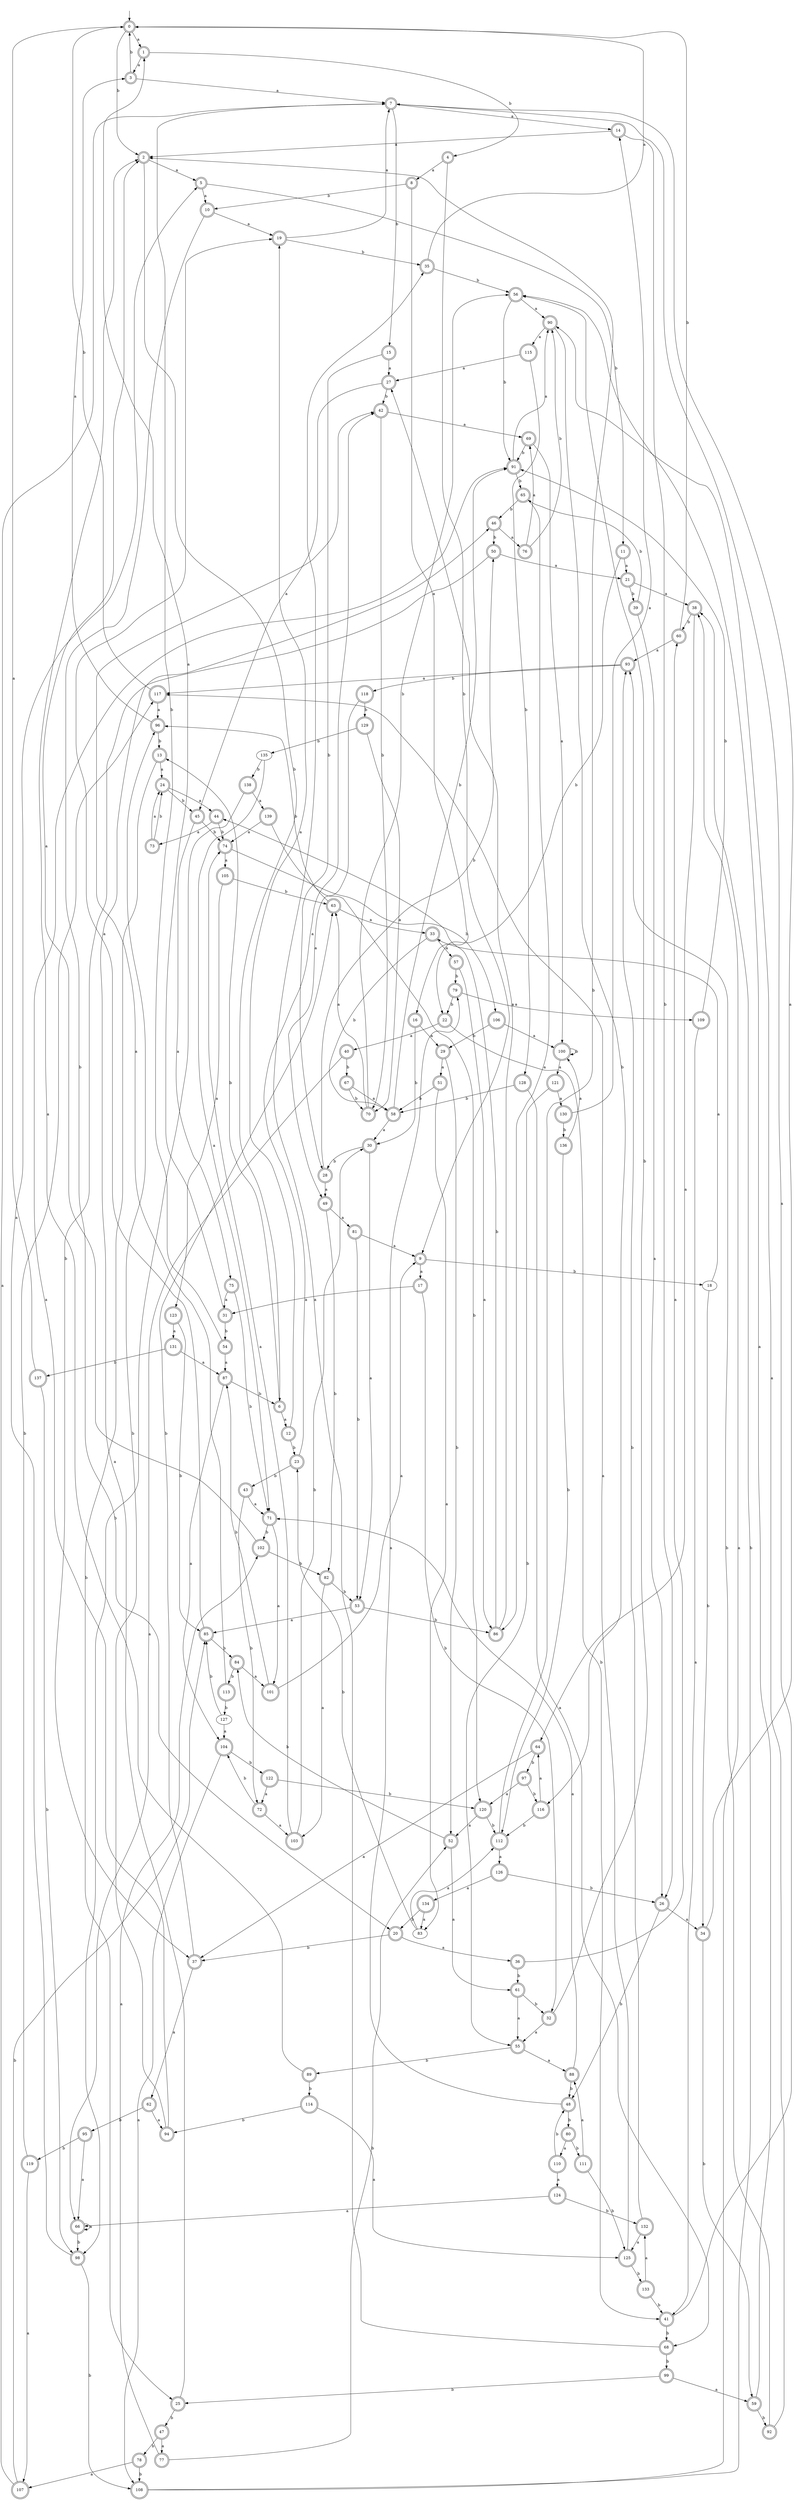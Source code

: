digraph RandomDFA {
  __start0 [label="", shape=none];
  __start0 -> 0 [label=""];
  0 [shape=circle] [shape=doublecircle]
  0 -> 1 [label="a"]
  0 -> 2 [label="b"]
  1 [shape=doublecircle]
  1 -> 3 [label="a"]
  1 -> 4 [label="b"]
  2 [shape=doublecircle]
  2 -> 5 [label="a"]
  2 -> 6 [label="b"]
  3 [shape=doublecircle]
  3 -> 7 [label="a"]
  3 -> 0 [label="b"]
  4 [shape=doublecircle]
  4 -> 8 [label="a"]
  4 -> 9 [label="b"]
  5 [shape=doublecircle]
  5 -> 10 [label="a"]
  5 -> 11 [label="b"]
  6 [shape=doublecircle]
  6 -> 12 [label="a"]
  6 -> 13 [label="b"]
  7 [shape=doublecircle]
  7 -> 14 [label="a"]
  7 -> 15 [label="b"]
  8 [shape=doublecircle]
  8 -> 16 [label="a"]
  8 -> 10 [label="b"]
  9 [shape=doublecircle]
  9 -> 17 [label="a"]
  9 -> 18 [label="b"]
  10 [shape=doublecircle]
  10 -> 19 [label="a"]
  10 -> 20 [label="b"]
  11 [shape=doublecircle]
  11 -> 21 [label="a"]
  11 -> 22 [label="b"]
  12 [shape=doublecircle]
  12 -> 19 [label="a"]
  12 -> 23 [label="b"]
  13 [shape=doublecircle]
  13 -> 24 [label="a"]
  13 -> 25 [label="b"]
  14 [shape=doublecircle]
  14 -> 2 [label="a"]
  14 -> 26 [label="b"]
  15 [shape=doublecircle]
  15 -> 27 [label="a"]
  15 -> 28 [label="b"]
  16 [shape=doublecircle]
  16 -> 29 [label="a"]
  16 -> 30 [label="b"]
  17 [shape=doublecircle]
  17 -> 31 [label="a"]
  17 -> 32 [label="b"]
  18
  18 -> 33 [label="a"]
  18 -> 34 [label="b"]
  19 [shape=doublecircle]
  19 -> 7 [label="a"]
  19 -> 35 [label="b"]
  20 [shape=doublecircle]
  20 -> 36 [label="a"]
  20 -> 37 [label="b"]
  21 [shape=doublecircle]
  21 -> 38 [label="a"]
  21 -> 39 [label="b"]
  22 [shape=doublecircle]
  22 -> 40 [label="a"]
  22 -> 41 [label="b"]
  23 [shape=doublecircle]
  23 -> 42 [label="a"]
  23 -> 43 [label="b"]
  24 [shape=doublecircle]
  24 -> 44 [label="a"]
  24 -> 45 [label="b"]
  25 [shape=doublecircle]
  25 -> 46 [label="a"]
  25 -> 47 [label="b"]
  26 [shape=doublecircle]
  26 -> 34 [label="a"]
  26 -> 48 [label="b"]
  27 [shape=doublecircle]
  27 -> 45 [label="a"]
  27 -> 42 [label="b"]
  28 [shape=doublecircle]
  28 -> 49 [label="a"]
  28 -> 50 [label="b"]
  29 [shape=doublecircle]
  29 -> 51 [label="a"]
  29 -> 52 [label="b"]
  30 [shape=doublecircle]
  30 -> 53 [label="a"]
  30 -> 28 [label="b"]
  31 [shape=doublecircle]
  31 -> 1 [label="a"]
  31 -> 54 [label="b"]
  32 [shape=doublecircle]
  32 -> 55 [label="a"]
  32 -> 56 [label="b"]
  33 [shape=doublecircle]
  33 -> 57 [label="a"]
  33 -> 58 [label="b"]
  34 [shape=doublecircle]
  34 -> 7 [label="a"]
  34 -> 59 [label="b"]
  35 [shape=doublecircle]
  35 -> 0 [label="a"]
  35 -> 56 [label="b"]
  36 [shape=doublecircle]
  36 -> 60 [label="a"]
  36 -> 61 [label="b"]
  37 [shape=doublecircle]
  37 -> 62 [label="a"]
  37 -> 63 [label="b"]
  38 [shape=doublecircle]
  38 -> 64 [label="a"]
  38 -> 60 [label="b"]
  39 [shape=doublecircle]
  39 -> 26 [label="a"]
  39 -> 65 [label="b"]
  40 [shape=doublecircle]
  40 -> 66 [label="a"]
  40 -> 67 [label="b"]
  41 [shape=doublecircle]
  41 -> 7 [label="a"]
  41 -> 68 [label="b"]
  42 [shape=doublecircle]
  42 -> 69 [label="a"]
  42 -> 70 [label="b"]
  43 [shape=doublecircle]
  43 -> 71 [label="a"]
  43 -> 72 [label="b"]
  44 [shape=doublecircle]
  44 -> 73 [label="a"]
  44 -> 74 [label="b"]
  45 [shape=doublecircle]
  45 -> 75 [label="a"]
  45 -> 74 [label="b"]
  46 [shape=doublecircle]
  46 -> 76 [label="a"]
  46 -> 50 [label="b"]
  47 [shape=doublecircle]
  47 -> 77 [label="a"]
  47 -> 78 [label="b"]
  48 [shape=doublecircle]
  48 -> 79 [label="a"]
  48 -> 80 [label="b"]
  49 [shape=doublecircle]
  49 -> 81 [label="a"]
  49 -> 82 [label="b"]
  50 [shape=doublecircle]
  50 -> 21 [label="a"]
  50 -> 37 [label="b"]
  51 [shape=doublecircle]
  51 -> 83 [label="a"]
  51 -> 58 [label="b"]
  52 [shape=doublecircle]
  52 -> 61 [label="a"]
  52 -> 84 [label="b"]
  53 [shape=doublecircle]
  53 -> 85 [label="a"]
  53 -> 86 [label="b"]
  54 [shape=doublecircle]
  54 -> 87 [label="a"]
  54 -> 7 [label="b"]
  55 [shape=doublecircle]
  55 -> 88 [label="a"]
  55 -> 89 [label="b"]
  56 [shape=doublecircle]
  56 -> 90 [label="a"]
  56 -> 91 [label="b"]
  57 [shape=doublecircle]
  57 -> 86 [label="a"]
  57 -> 79 [label="b"]
  58 [shape=doublecircle]
  58 -> 30 [label="a"]
  58 -> 91 [label="b"]
  59 [shape=doublecircle]
  59 -> 56 [label="a"]
  59 -> 92 [label="b"]
  60 [shape=doublecircle]
  60 -> 93 [label="a"]
  60 -> 0 [label="b"]
  61 [shape=doublecircle]
  61 -> 55 [label="a"]
  61 -> 32 [label="b"]
  62 [shape=doublecircle]
  62 -> 94 [label="a"]
  62 -> 95 [label="b"]
  63 [shape=doublecircle]
  63 -> 33 [label="a"]
  63 -> 96 [label="b"]
  64 [shape=doublecircle]
  64 -> 37 [label="a"]
  64 -> 97 [label="b"]
  65 [shape=doublecircle]
  65 -> 86 [label="a"]
  65 -> 46 [label="b"]
  66 [shape=doublecircle]
  66 -> 66 [label="a"]
  66 -> 98 [label="b"]
  67 [shape=doublecircle]
  67 -> 58 [label="a"]
  67 -> 70 [label="b"]
  68 [shape=doublecircle]
  68 -> 35 [label="a"]
  68 -> 99 [label="b"]
  69 [shape=doublecircle]
  69 -> 100 [label="a"]
  69 -> 91 [label="b"]
  70 [shape=doublecircle]
  70 -> 63 [label="a"]
  70 -> 56 [label="b"]
  71 [shape=doublecircle]
  71 -> 101 [label="a"]
  71 -> 102 [label="b"]
  72 [shape=doublecircle]
  72 -> 103 [label="a"]
  72 -> 104 [label="b"]
  73 [shape=doublecircle]
  73 -> 24 [label="a"]
  73 -> 24 [label="b"]
  74 [shape=doublecircle]
  74 -> 105 [label="a"]
  74 -> 106 [label="b"]
  75 [shape=doublecircle]
  75 -> 31 [label="a"]
  75 -> 71 [label="b"]
  76 [shape=doublecircle]
  76 -> 69 [label="a"]
  76 -> 90 [label="b"]
  77 [shape=doublecircle]
  77 -> 102 [label="a"]
  77 -> 52 [label="b"]
  78 [shape=doublecircle]
  78 -> 107 [label="a"]
  78 -> 108 [label="b"]
  79 [shape=doublecircle]
  79 -> 109 [label="a"]
  79 -> 22 [label="b"]
  80 [shape=doublecircle]
  80 -> 110 [label="a"]
  80 -> 111 [label="b"]
  81 [shape=doublecircle]
  81 -> 9 [label="a"]
  81 -> 53 [label="b"]
  82 [shape=doublecircle]
  82 -> 103 [label="a"]
  82 -> 53 [label="b"]
  83
  83 -> 112 [label="a"]
  83 -> 23 [label="b"]
  84 [shape=doublecircle]
  84 -> 101 [label="a"]
  84 -> 113 [label="b"]
  85 [shape=doublecircle]
  85 -> 19 [label="a"]
  85 -> 84 [label="b"]
  86 [shape=doublecircle]
  86 -> 27 [label="a"]
  86 -> 44 [label="b"]
  87 [shape=doublecircle]
  87 -> 104 [label="a"]
  87 -> 6 [label="b"]
  88 [shape=doublecircle]
  88 -> 71 [label="a"]
  88 -> 48 [label="b"]
  89 [shape=doublecircle]
  89 -> 2 [label="a"]
  89 -> 114 [label="b"]
  90 [shape=doublecircle]
  90 -> 115 [label="a"]
  90 -> 116 [label="b"]
  91 [shape=doublecircle]
  91 -> 90 [label="a"]
  91 -> 65 [label="b"]
  92 [shape=doublecircle]
  92 -> 90 [label="a"]
  92 -> 93 [label="b"]
  93 [shape=doublecircle]
  93 -> 117 [label="a"]
  93 -> 118 [label="b"]
  94 [shape=doublecircle]
  94 -> 91 [label="a"]
  94 -> 96 [label="b"]
  95 [shape=doublecircle]
  95 -> 66 [label="a"]
  95 -> 119 [label="b"]
  96 [shape=doublecircle]
  96 -> 3 [label="a"]
  96 -> 13 [label="b"]
  97 [shape=doublecircle]
  97 -> 120 [label="a"]
  97 -> 116 [label="b"]
  98 [shape=doublecircle]
  98 -> 5 [label="a"]
  98 -> 108 [label="b"]
  99 [shape=doublecircle]
  99 -> 59 [label="a"]
  99 -> 25 [label="b"]
  100 [shape=doublecircle]
  100 -> 121 [label="a"]
  100 -> 100 [label="b"]
  101 [shape=doublecircle]
  101 -> 9 [label="a"]
  101 -> 87 [label="b"]
  102 [shape=doublecircle]
  102 -> 2 [label="a"]
  102 -> 82 [label="b"]
  103 [shape=doublecircle]
  103 -> 74 [label="a"]
  103 -> 30 [label="b"]
  104 [shape=doublecircle]
  104 -> 108 [label="a"]
  104 -> 122 [label="b"]
  105 [shape=doublecircle]
  105 -> 123 [label="a"]
  105 -> 63 [label="b"]
  106 [shape=doublecircle]
  106 -> 100 [label="a"]
  106 -> 29 [label="b"]
  107 [shape=doublecircle]
  107 -> 7 [label="a"]
  107 -> 85 [label="b"]
  108 [shape=doublecircle]
  108 -> 38 [label="a"]
  108 -> 38 [label="b"]
  109 [shape=doublecircle]
  109 -> 41 [label="a"]
  109 -> 91 [label="b"]
  110 [shape=doublecircle]
  110 -> 124 [label="a"]
  110 -> 48 [label="b"]
  111 [shape=doublecircle]
  111 -> 88 [label="a"]
  111 -> 125 [label="b"]
  112 [shape=doublecircle]
  112 -> 126 [label="a"]
  112 -> 2 [label="b"]
  113 [shape=doublecircle]
  113 -> 42 [label="a"]
  113 -> 127 [label="b"]
  114 [shape=doublecircle]
  114 -> 125 [label="a"]
  114 -> 94 [label="b"]
  115 [shape=doublecircle]
  115 -> 27 [label="a"]
  115 -> 128 [label="b"]
  116 [shape=doublecircle]
  116 -> 64 [label="a"]
  116 -> 112 [label="b"]
  117 [shape=doublecircle]
  117 -> 96 [label="a"]
  117 -> 0 [label="b"]
  118 [shape=doublecircle]
  118 -> 49 [label="a"]
  118 -> 129 [label="b"]
  119 [shape=doublecircle]
  119 -> 107 [label="a"]
  119 -> 117 [label="b"]
  120 [shape=doublecircle]
  120 -> 52 [label="a"]
  120 -> 112 [label="b"]
  121 [shape=doublecircle]
  121 -> 130 [label="a"]
  121 -> 55 [label="b"]
  122 [shape=doublecircle]
  122 -> 72 [label="a"]
  122 -> 120 [label="b"]
  123 [shape=doublecircle]
  123 -> 131 [label="a"]
  123 -> 85 [label="b"]
  124 [shape=doublecircle]
  124 -> 66 [label="a"]
  124 -> 132 [label="b"]
  125 [shape=doublecircle]
  125 -> 117 [label="a"]
  125 -> 133 [label="b"]
  126 [shape=doublecircle]
  126 -> 134 [label="a"]
  126 -> 26 [label="b"]
  127
  127 -> 104 [label="a"]
  127 -> 85 [label="b"]
  128 [shape=doublecircle]
  128 -> 68 [label="a"]
  128 -> 58 [label="b"]
  129 [shape=doublecircle]
  129 -> 70 [label="a"]
  129 -> 135 [label="b"]
  130 [shape=doublecircle]
  130 -> 14 [label="a"]
  130 -> 136 [label="b"]
  131 [shape=doublecircle]
  131 -> 87 [label="a"]
  131 -> 137 [label="b"]
  132 [shape=doublecircle]
  132 -> 125 [label="a"]
  132 -> 93 [label="b"]
  133 [shape=doublecircle]
  133 -> 132 [label="a"]
  133 -> 41 [label="b"]
  134 [shape=doublecircle]
  134 -> 83 [label="a"]
  134 -> 20 [label="b"]
  135
  135 -> 71 [label="a"]
  135 -> 138 [label="b"]
  136 [shape=doublecircle]
  136 -> 100 [label="a"]
  136 -> 112 [label="b"]
  137 [shape=doublecircle]
  137 -> 0 [label="a"]
  137 -> 98 [label="b"]
  138 [shape=doublecircle]
  138 -> 139 [label="a"]
  138 -> 98 [label="b"]
  139 [shape=doublecircle]
  139 -> 74 [label="a"]
  139 -> 120 [label="b"]
}
